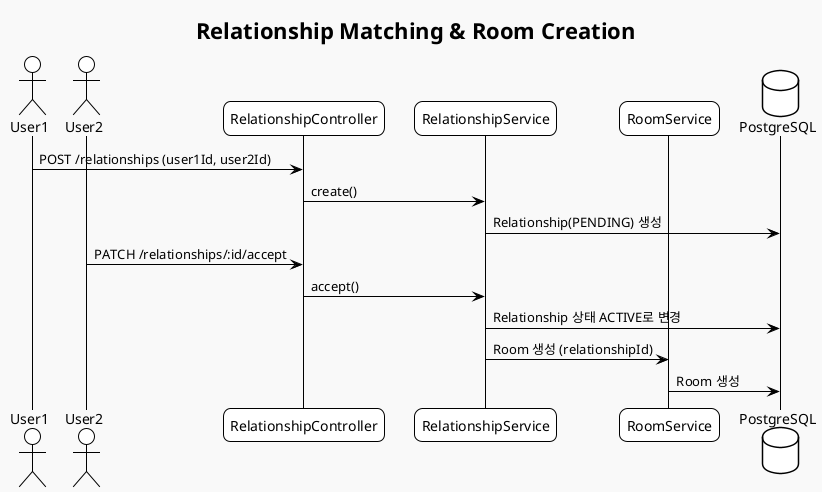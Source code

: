 @startuml
!theme plain
skinparam componentStyle uml2
skinparam shadowing false
skinparam roundcorner 15
skinparam monochrome true
skinparam backgroundColor #F9F9F9
skinparam ArrowColor Black
skinparam ArrowFontColor Black
skinparam defaultFontName "Nanum Gothic"

title Relationship Matching & Room Creation

actor User1
actor User2
participant "RelationshipController" as RC
participant "RelationshipService" as RS
participant "RoomService" as RoomS
database "PostgreSQL" as DB

User1 -> RC : POST /relationships (user1Id, user2Id)
RC -> RS : create()
RS -> DB : Relationship(PENDING) 생성
User2 -> RC : PATCH /relationships/:id/accept
RC -> RS : accept()
RS -> DB : Relationship 상태 ACTIVE로 변경
RS -> RoomS : Room 생성 (relationshipId)
RoomS -> DB : Room 생성
@enduml
